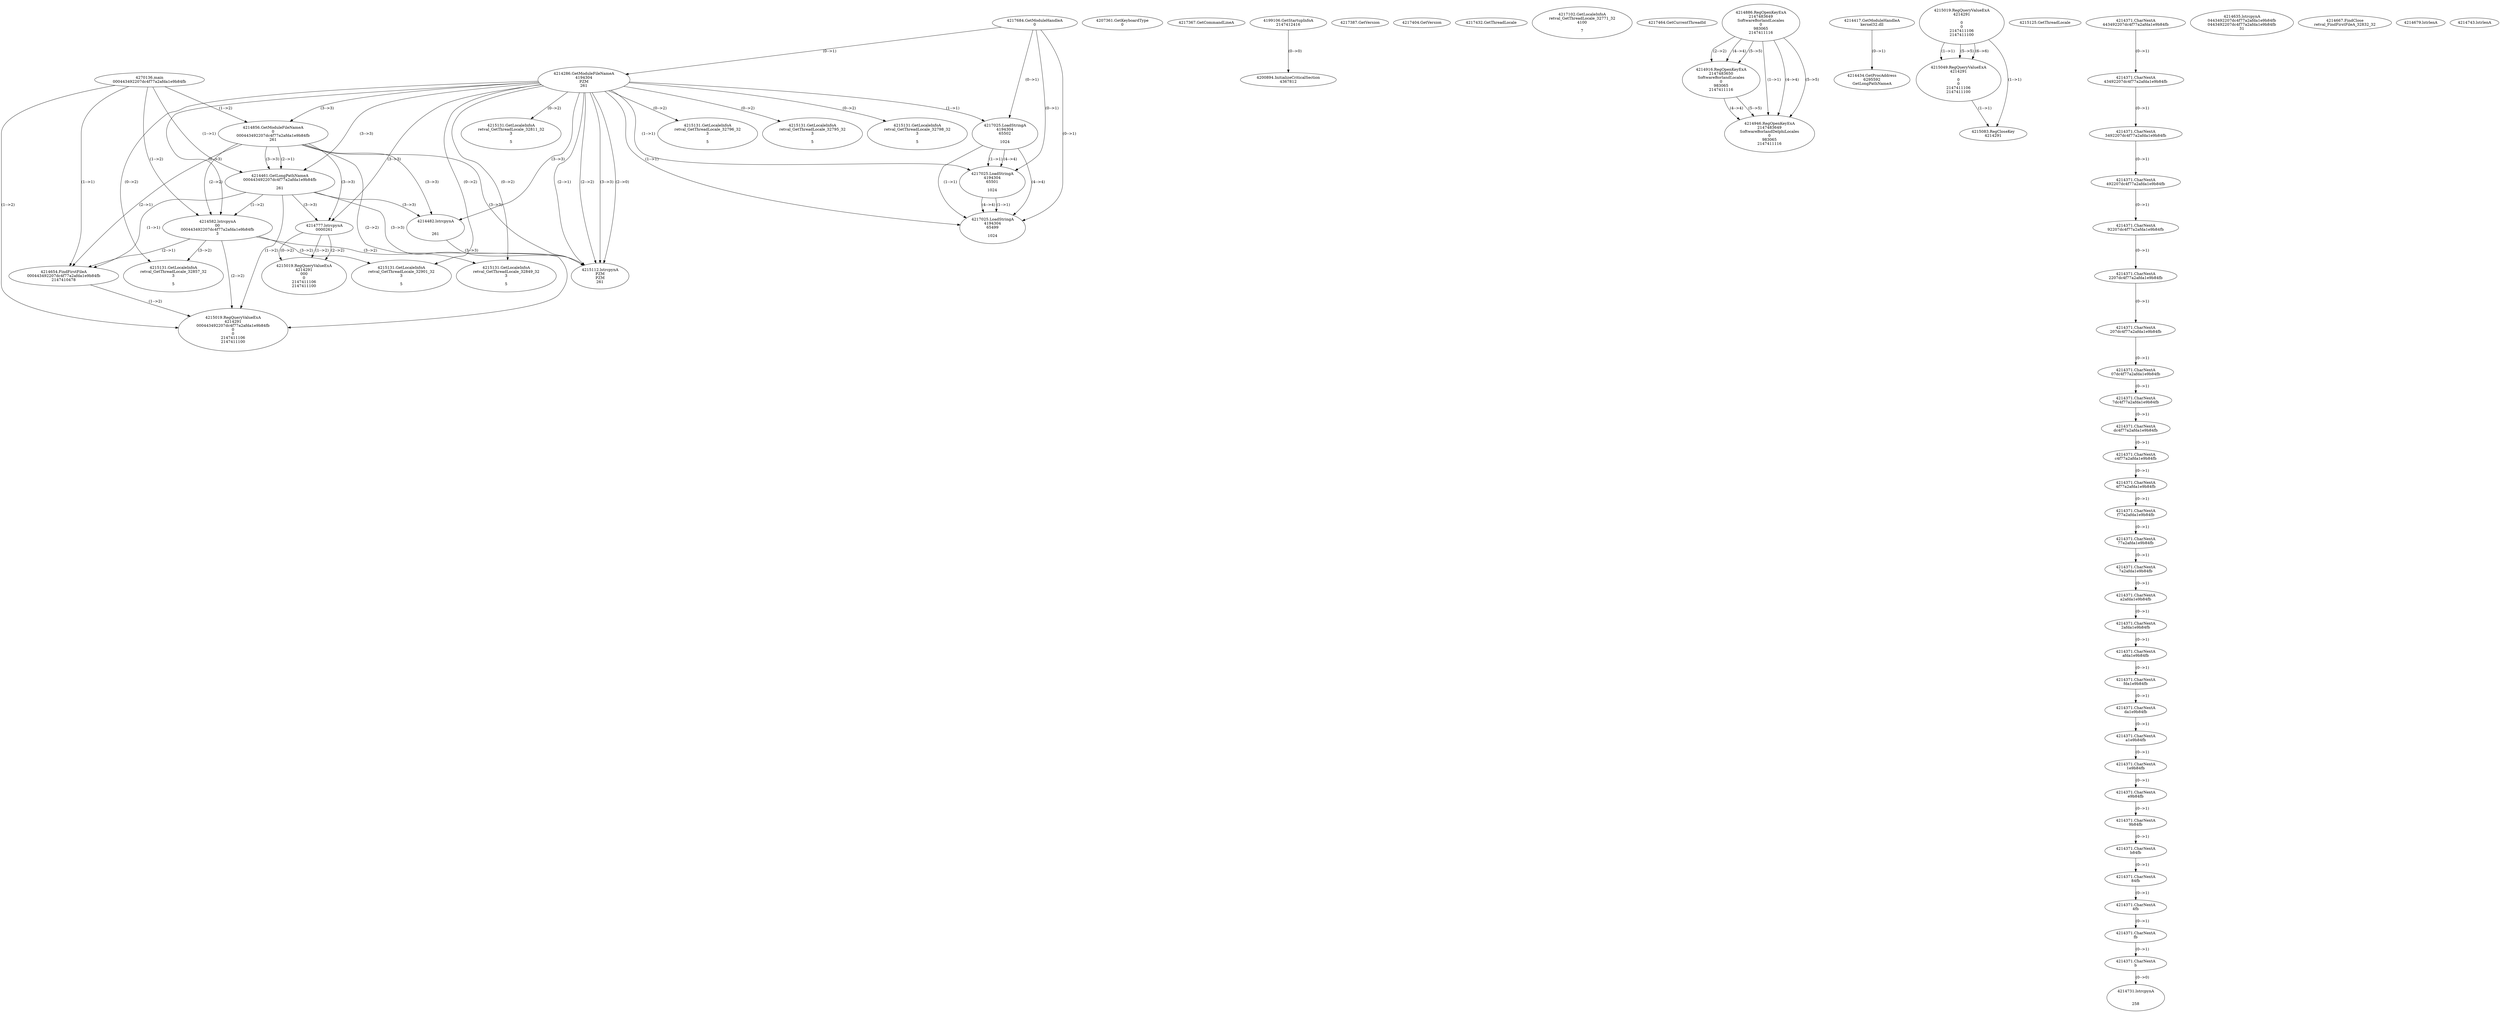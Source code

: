 // Global SCDG with merge call
digraph {
	0 [label="4270136.main
000443492207dc4f77a2afda1e9b84fb"]
	1 [label="4217684.GetModuleHandleA
0"]
	2 [label="4207361.GetKeyboardType
0"]
	3 [label="4217367.GetCommandLineA
"]
	4 [label="4199106.GetStartupInfoA
2147412416"]
	5 [label="4217387.GetVersion
"]
	6 [label="4217404.GetVersion
"]
	7 [label="4217432.GetThreadLocale
"]
	8 [label="4217102.GetLocaleInfoA
retval_GetThreadLocale_32771_32
4100

7"]
	9 [label="4217464.GetCurrentThreadId
"]
	10 [label="4214286.GetModuleFileNameA
4194304
PZM
261"]
	1 -> 10 [label="(0-->1)"]
	11 [label="4214856.GetModuleFileNameA
0
000443492207dc4f77a2afda1e9b84fb
261"]
	0 -> 11 [label="(1-->2)"]
	10 -> 11 [label="(3-->3)"]
	12 [label="4214886.RegOpenKeyExA
2147483649
Software\Borland\Locales
0
983065
2147411116"]
	13 [label="4214916.RegOpenKeyExA
2147483650
Software\Borland\Locales
0
983065
2147411116"]
	12 -> 13 [label="(2-->2)"]
	12 -> 13 [label="(4-->4)"]
	12 -> 13 [label="(5-->5)"]
	14 [label="4214417.GetModuleHandleA
kernel32.dll"]
	15 [label="4214434.GetProcAddress
6295592
GetLongPathNameA"]
	14 -> 15 [label="(0-->1)"]
	16 [label="4214461.GetLongPathNameA
000443492207dc4f77a2afda1e9b84fb

261"]
	0 -> 16 [label="(1-->1)"]
	11 -> 16 [label="(2-->1)"]
	10 -> 16 [label="(3-->3)"]
	11 -> 16 [label="(3-->3)"]
	17 [label="4214582.lstrcpynA
00
000443492207dc4f77a2afda1e9b84fb
3"]
	0 -> 17 [label="(1-->2)"]
	11 -> 17 [label="(2-->2)"]
	16 -> 17 [label="(1-->2)"]
	10 -> 17 [label="(0-->3)"]
	18 [label="4214482.lstrcpynA


261"]
	10 -> 18 [label="(3-->3)"]
	11 -> 18 [label="(3-->3)"]
	16 -> 18 [label="(3-->3)"]
	19 [label="4215019.RegQueryValueExA
4214291

0
0
2147411106
2147411100"]
	20 [label="4215049.RegQueryValueExA
4214291

0
0
2147411106
2147411100"]
	19 -> 20 [label="(1-->1)"]
	19 -> 20 [label="(5-->5)"]
	19 -> 20 [label="(6-->6)"]
	21 [label="4215083.RegCloseKey
4214291"]
	19 -> 21 [label="(1-->1)"]
	20 -> 21 [label="(1-->1)"]
	22 [label="4215112.lstrcpynA
PZM
PZM
261"]
	10 -> 22 [label="(2-->1)"]
	10 -> 22 [label="(2-->2)"]
	10 -> 22 [label="(3-->3)"]
	11 -> 22 [label="(3-->3)"]
	16 -> 22 [label="(3-->3)"]
	18 -> 22 [label="(3-->3)"]
	10 -> 22 [label="(2-->0)"]
	23 [label="4215125.GetThreadLocale
"]
	24 [label="4215131.GetLocaleInfoA
retval_GetThreadLocale_32811_32
3

5"]
	10 -> 24 [label="(0-->2)"]
	25 [label="4217025.LoadStringA
4194304
65502

1024"]
	1 -> 25 [label="(0-->1)"]
	10 -> 25 [label="(1-->1)"]
	26 [label="4214946.RegOpenKeyExA
2147483649
Software\Borland\Delphi\Locales
0
983065
2147411116"]
	12 -> 26 [label="(1-->1)"]
	12 -> 26 [label="(4-->4)"]
	13 -> 26 [label="(4-->4)"]
	12 -> 26 [label="(5-->5)"]
	13 -> 26 [label="(5-->5)"]
	27 [label="4214371.CharNextA
443492207dc4f77a2afda1e9b84fb"]
	28 [label="4214371.CharNextA
43492207dc4f77a2afda1e9b84fb"]
	27 -> 28 [label="(0-->1)"]
	29 [label="4214371.CharNextA
3492207dc4f77a2afda1e9b84fb"]
	28 -> 29 [label="(0-->1)"]
	30 [label="4214371.CharNextA
492207dc4f77a2afda1e9b84fb"]
	29 -> 30 [label="(0-->1)"]
	31 [label="4214371.CharNextA
92207dc4f77a2afda1e9b84fb"]
	30 -> 31 [label="(0-->1)"]
	32 [label="4214371.CharNextA
2207dc4f77a2afda1e9b84fb"]
	31 -> 32 [label="(0-->1)"]
	33 [label="4214371.CharNextA
207dc4f77a2afda1e9b84fb"]
	32 -> 33 [label="(0-->1)"]
	34 [label="4214371.CharNextA
07dc4f77a2afda1e9b84fb"]
	33 -> 34 [label="(0-->1)"]
	35 [label="4214371.CharNextA
7dc4f77a2afda1e9b84fb"]
	34 -> 35 [label="(0-->1)"]
	36 [label="4214371.CharNextA
dc4f77a2afda1e9b84fb"]
	35 -> 36 [label="(0-->1)"]
	37 [label="4214371.CharNextA
c4f77a2afda1e9b84fb"]
	36 -> 37 [label="(0-->1)"]
	38 [label="4214371.CharNextA
4f77a2afda1e9b84fb"]
	37 -> 38 [label="(0-->1)"]
	39 [label="4214371.CharNextA
f77a2afda1e9b84fb"]
	38 -> 39 [label="(0-->1)"]
	40 [label="4214371.CharNextA
77a2afda1e9b84fb"]
	39 -> 40 [label="(0-->1)"]
	41 [label="4214371.CharNextA
7a2afda1e9b84fb"]
	40 -> 41 [label="(0-->1)"]
	42 [label="4214371.CharNextA
a2afda1e9b84fb"]
	41 -> 42 [label="(0-->1)"]
	43 [label="4214371.CharNextA
2afda1e9b84fb"]
	42 -> 43 [label="(0-->1)"]
	44 [label="4214371.CharNextA
afda1e9b84fb"]
	43 -> 44 [label="(0-->1)"]
	45 [label="4214371.CharNextA
fda1e9b84fb"]
	44 -> 45 [label="(0-->1)"]
	46 [label="4214371.CharNextA
da1e9b84fb"]
	45 -> 46 [label="(0-->1)"]
	47 [label="4214371.CharNextA
a1e9b84fb"]
	46 -> 47 [label="(0-->1)"]
	48 [label="4214371.CharNextA
1e9b84fb"]
	47 -> 48 [label="(0-->1)"]
	49 [label="4214371.CharNextA
e9b84fb"]
	48 -> 49 [label="(0-->1)"]
	50 [label="4214371.CharNextA
9b84fb"]
	49 -> 50 [label="(0-->1)"]
	51 [label="4214371.CharNextA
b84fb"]
	50 -> 51 [label="(0-->1)"]
	52 [label="4214371.CharNextA
84fb"]
	51 -> 52 [label="(0-->1)"]
	53 [label="4214371.CharNextA
4fb"]
	52 -> 53 [label="(0-->1)"]
	54 [label="4214371.CharNextA
fb"]
	53 -> 54 [label="(0-->1)"]
	55 [label="4214371.CharNextA
b"]
	54 -> 55 [label="(0-->1)"]
	56 [label="4214635.lstrcpynA
0443492207dc4f77a2afda1e9b84fb
0443492207dc4f77a2afda1e9b84fb
31"]
	57 [label="4214654.FindFirstFileA
000443492207dc4f77a2afda1e9b84fb
2147410478"]
	0 -> 57 [label="(1-->1)"]
	11 -> 57 [label="(2-->1)"]
	16 -> 57 [label="(1-->1)"]
	17 -> 57 [label="(2-->1)"]
	58 [label="4214667.FindClose
retval_FindFirstFileA_32832_32"]
	59 [label="4214679.lstrlenA
"]
	60 [label="4214731.lstrcpynA


258"]
	55 -> 60 [label="(0-->0)"]
	61 [label="4214743.lstrlenA
"]
	62 [label="4214777.lstrcpynA
00\
00\
261"]
	10 -> 62 [label="(3-->3)"]
	11 -> 62 [label="(3-->3)"]
	16 -> 62 [label="(3-->3)"]
	63 [label="4215019.RegQueryValueExA
4214291
00\
0
0
2147411106
2147411100"]
	62 -> 63 [label="(1-->2)"]
	62 -> 63 [label="(2-->2)"]
	62 -> 63 [label="(0-->2)"]
	64 [label="4215131.GetLocaleInfoA
retval_GetThreadLocale_32901_32
3

5"]
	10 -> 64 [label="(0-->2)"]
	17 -> 64 [label="(3-->2)"]
	65 [label="4200894.InitializeCriticalSection
4367812"]
	4 -> 65 [label="(0-->0)"]
	66 [label="4215131.GetLocaleInfoA
retval_GetThreadLocale_32796_32
3

5"]
	10 -> 66 [label="(0-->2)"]
	67 [label="4217025.LoadStringA
4194304
65501

1024"]
	1 -> 67 [label="(0-->1)"]
	10 -> 67 [label="(1-->1)"]
	25 -> 67 [label="(1-->1)"]
	25 -> 67 [label="(4-->4)"]
	68 [label="4215131.GetLocaleInfoA
retval_GetThreadLocale_32795_32
3

5"]
	10 -> 68 [label="(0-->2)"]
	69 [label="4217025.LoadStringA
4194304
65499

1024"]
	1 -> 69 [label="(0-->1)"]
	10 -> 69 [label="(1-->1)"]
	25 -> 69 [label="(1-->1)"]
	67 -> 69 [label="(1-->1)"]
	25 -> 69 [label="(4-->4)"]
	67 -> 69 [label="(4-->4)"]
	70 [label="4215131.GetLocaleInfoA
retval_GetThreadLocale_32798_32
3

5"]
	10 -> 70 [label="(0-->2)"]
	71 [label="4215019.RegQueryValueExA
4214291
000443492207dc4f77a2afda1e9b84fb
0
0
2147411106
2147411100"]
	0 -> 71 [label="(1-->2)"]
	11 -> 71 [label="(2-->2)"]
	16 -> 71 [label="(1-->2)"]
	17 -> 71 [label="(2-->2)"]
	57 -> 71 [label="(1-->2)"]
	72 [label="4215131.GetLocaleInfoA
retval_GetThreadLocale_32849_32
3

5"]
	10 -> 72 [label="(0-->2)"]
	17 -> 72 [label="(3-->2)"]
	73 [label="4215131.GetLocaleInfoA
retval_GetThreadLocale_32857_32
3

5"]
	10 -> 73 [label="(0-->2)"]
	17 -> 73 [label="(3-->2)"]
}
